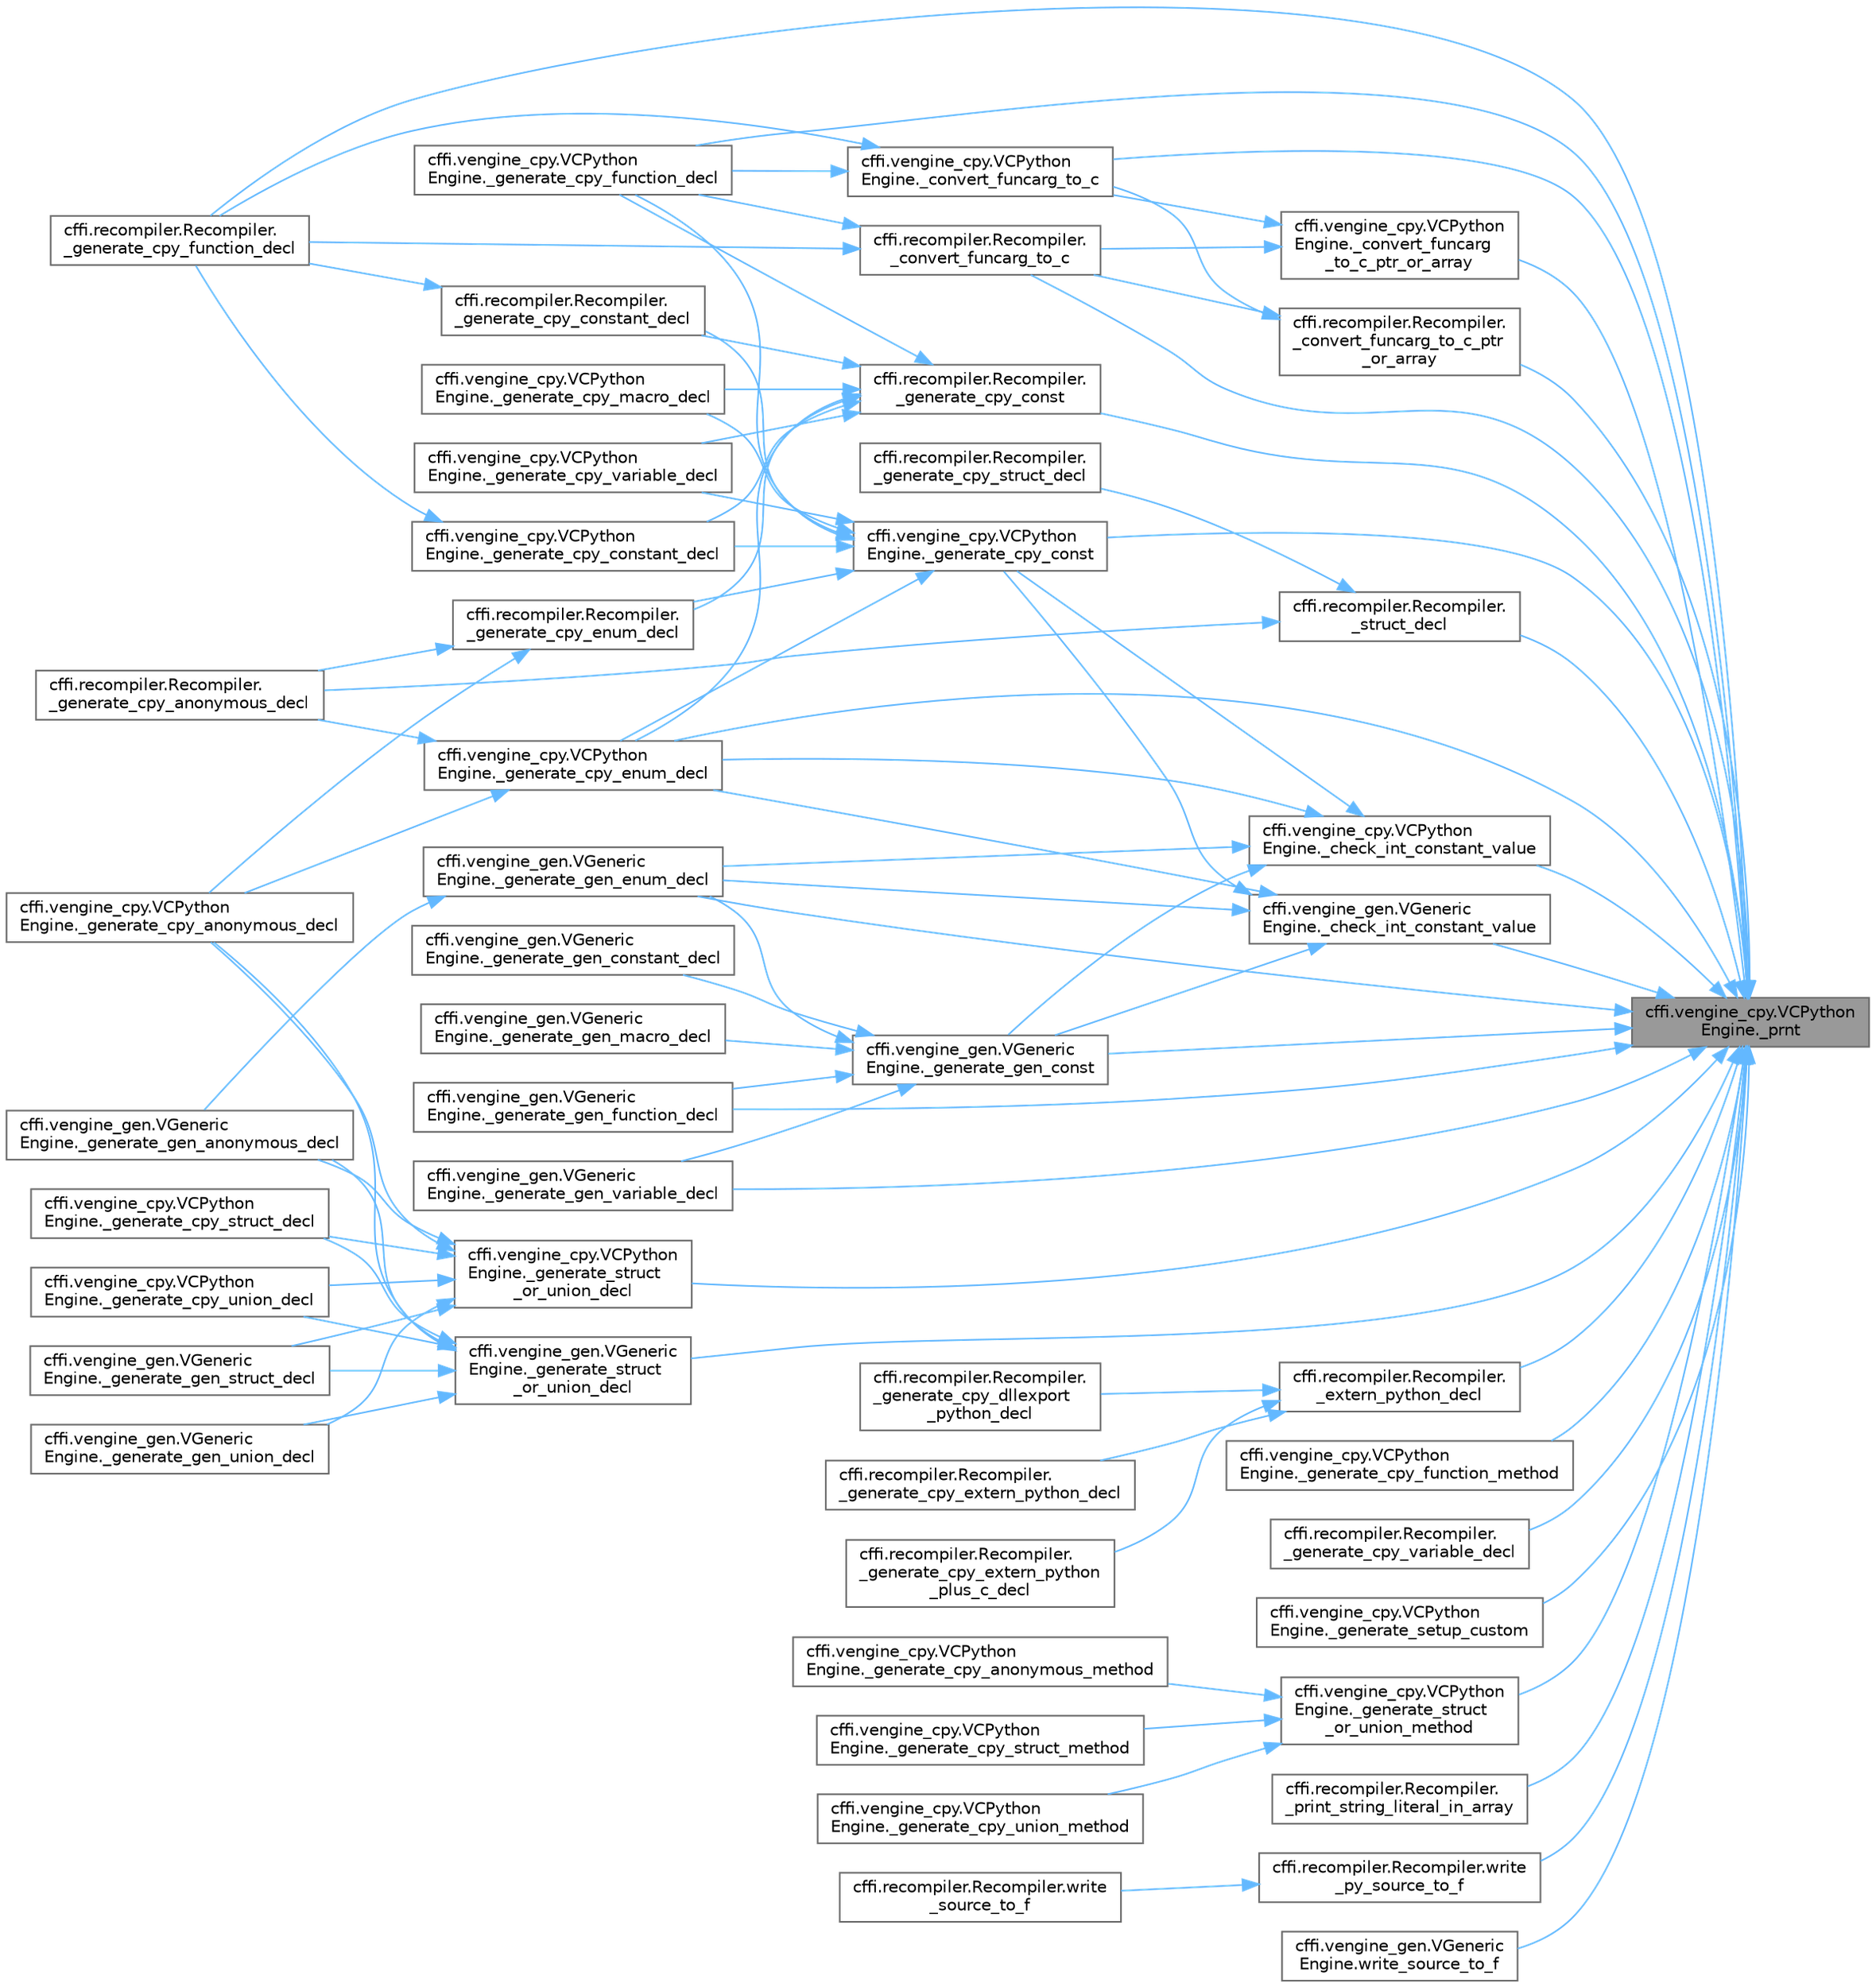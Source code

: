 digraph "cffi.vengine_cpy.VCPythonEngine._prnt"
{
 // LATEX_PDF_SIZE
  bgcolor="transparent";
  edge [fontname=Helvetica,fontsize=10,labelfontname=Helvetica,labelfontsize=10];
  node [fontname=Helvetica,fontsize=10,shape=box,height=0.2,width=0.4];
  rankdir="RL";
  Node1 [id="Node000001",label="cffi.vengine_cpy.VCPython\lEngine._prnt",height=0.2,width=0.4,color="gray40", fillcolor="grey60", style="filled", fontcolor="black",tooltip=" "];
  Node1 -> Node2 [id="edge1_Node000001_Node000002",dir="back",color="steelblue1",style="solid",tooltip=" "];
  Node2 [id="Node000002",label="cffi.vengine_cpy.VCPython\lEngine._check_int_constant_value",height=0.2,width=0.4,color="grey40", fillcolor="white", style="filled",URL="$classcffi_1_1vengine__cpy_1_1_v_c_python_engine.html#abe739a793b6da11582b0f35837d5931b",tooltip=" "];
  Node2 -> Node3 [id="edge2_Node000002_Node000003",dir="back",color="steelblue1",style="solid",tooltip=" "];
  Node3 [id="Node000003",label="cffi.vengine_cpy.VCPython\lEngine._generate_cpy_const",height=0.2,width=0.4,color="grey40", fillcolor="white", style="filled",URL="$classcffi_1_1vengine__cpy_1_1_v_c_python_engine.html#ad497f4a3caab08cfc3c6e2f75ea35e20",tooltip=" "];
  Node3 -> Node4 [id="edge3_Node000003_Node000004",dir="back",color="steelblue1",style="solid",tooltip=" "];
  Node4 [id="Node000004",label="cffi.recompiler.Recompiler.\l_generate_cpy_constant_decl",height=0.2,width=0.4,color="grey40", fillcolor="white", style="filled",URL="$classcffi_1_1recompiler_1_1_recompiler.html#a40ea7ab06c18ad51973815d6d31b612b",tooltip=" "];
  Node4 -> Node5 [id="edge4_Node000004_Node000005",dir="back",color="steelblue1",style="solid",tooltip=" "];
  Node5 [id="Node000005",label="cffi.recompiler.Recompiler.\l_generate_cpy_function_decl",height=0.2,width=0.4,color="grey40", fillcolor="white", style="filled",URL="$classcffi_1_1recompiler_1_1_recompiler.html#a4cca4bf382ed85f6d448484fad7f0570",tooltip=" "];
  Node3 -> Node6 [id="edge5_Node000003_Node000006",dir="back",color="steelblue1",style="solid",tooltip=" "];
  Node6 [id="Node000006",label="cffi.vengine_cpy.VCPython\lEngine._generate_cpy_constant_decl",height=0.2,width=0.4,color="grey40", fillcolor="white", style="filled",URL="$classcffi_1_1vengine__cpy_1_1_v_c_python_engine.html#ac15e9621e03e73142083ebcab3767ac1",tooltip=" "];
  Node6 -> Node5 [id="edge6_Node000006_Node000005",dir="back",color="steelblue1",style="solid",tooltip=" "];
  Node3 -> Node7 [id="edge7_Node000003_Node000007",dir="back",color="steelblue1",style="solid",tooltip=" "];
  Node7 [id="Node000007",label="cffi.recompiler.Recompiler.\l_generate_cpy_enum_decl",height=0.2,width=0.4,color="grey40", fillcolor="white", style="filled",URL="$classcffi_1_1recompiler_1_1_recompiler.html#a22636f7469797360fa642f0284a92773",tooltip=" "];
  Node7 -> Node8 [id="edge8_Node000007_Node000008",dir="back",color="steelblue1",style="solid",tooltip=" "];
  Node8 [id="Node000008",label="cffi.recompiler.Recompiler.\l_generate_cpy_anonymous_decl",height=0.2,width=0.4,color="grey40", fillcolor="white", style="filled",URL="$classcffi_1_1recompiler_1_1_recompiler.html#a43bbfe3ccfca3aab431bd6c2e4a700b5",tooltip=" "];
  Node7 -> Node9 [id="edge9_Node000007_Node000009",dir="back",color="steelblue1",style="solid",tooltip=" "];
  Node9 [id="Node000009",label="cffi.vengine_cpy.VCPython\lEngine._generate_cpy_anonymous_decl",height=0.2,width=0.4,color="grey40", fillcolor="white", style="filled",URL="$classcffi_1_1vengine__cpy_1_1_v_c_python_engine.html#ac5ec7a558a8af73acab99bbefc67bea7",tooltip=" "];
  Node3 -> Node10 [id="edge10_Node000003_Node000010",dir="back",color="steelblue1",style="solid",tooltip=" "];
  Node10 [id="Node000010",label="cffi.vengine_cpy.VCPython\lEngine._generate_cpy_enum_decl",height=0.2,width=0.4,color="grey40", fillcolor="white", style="filled",URL="$classcffi_1_1vengine__cpy_1_1_v_c_python_engine.html#a717919444279e27f9d42f3bb7f566777",tooltip=" "];
  Node10 -> Node8 [id="edge11_Node000010_Node000008",dir="back",color="steelblue1",style="solid",tooltip=" "];
  Node10 -> Node9 [id="edge12_Node000010_Node000009",dir="back",color="steelblue1",style="solid",tooltip=" "];
  Node3 -> Node11 [id="edge13_Node000003_Node000011",dir="back",color="steelblue1",style="solid",tooltip=" "];
  Node11 [id="Node000011",label="cffi.vengine_cpy.VCPython\lEngine._generate_cpy_function_decl",height=0.2,width=0.4,color="grey40", fillcolor="white", style="filled",URL="$classcffi_1_1vengine__cpy_1_1_v_c_python_engine.html#ac9f4a64797eeeb51bfc625dad98c2884",tooltip=" "];
  Node3 -> Node12 [id="edge14_Node000003_Node000012",dir="back",color="steelblue1",style="solid",tooltip=" "];
  Node12 [id="Node000012",label="cffi.vengine_cpy.VCPython\lEngine._generate_cpy_macro_decl",height=0.2,width=0.4,color="grey40", fillcolor="white", style="filled",URL="$classcffi_1_1vengine__cpy_1_1_v_c_python_engine.html#abc011dd7d897204316b04d0a012d313e",tooltip=" "];
  Node3 -> Node13 [id="edge15_Node000003_Node000013",dir="back",color="steelblue1",style="solid",tooltip=" "];
  Node13 [id="Node000013",label="cffi.vengine_cpy.VCPython\lEngine._generate_cpy_variable_decl",height=0.2,width=0.4,color="grey40", fillcolor="white", style="filled",URL="$classcffi_1_1vengine__cpy_1_1_v_c_python_engine.html#a3e75b07086de94ea44ddc28b3aea0d33",tooltip=" "];
  Node2 -> Node10 [id="edge16_Node000002_Node000010",dir="back",color="steelblue1",style="solid",tooltip=" "];
  Node2 -> Node14 [id="edge17_Node000002_Node000014",dir="back",color="steelblue1",style="solid",tooltip=" "];
  Node14 [id="Node000014",label="cffi.vengine_gen.VGeneric\lEngine._generate_gen_const",height=0.2,width=0.4,color="grey40", fillcolor="white", style="filled",URL="$classcffi_1_1vengine__gen_1_1_v_generic_engine.html#aed1489e05a791b88e1f4cdf46eb7567a",tooltip=" "];
  Node14 -> Node15 [id="edge18_Node000014_Node000015",dir="back",color="steelblue1",style="solid",tooltip=" "];
  Node15 [id="Node000015",label="cffi.vengine_gen.VGeneric\lEngine._generate_gen_constant_decl",height=0.2,width=0.4,color="grey40", fillcolor="white", style="filled",URL="$classcffi_1_1vengine__gen_1_1_v_generic_engine.html#a4c3a1732945974030e6fb6a7f589de90",tooltip=" "];
  Node14 -> Node16 [id="edge19_Node000014_Node000016",dir="back",color="steelblue1",style="solid",tooltip=" "];
  Node16 [id="Node000016",label="cffi.vengine_gen.VGeneric\lEngine._generate_gen_enum_decl",height=0.2,width=0.4,color="grey40", fillcolor="white", style="filled",URL="$classcffi_1_1vengine__gen_1_1_v_generic_engine.html#a1641728f5a5eeab060ffa4d24e03da7a",tooltip=" "];
  Node16 -> Node17 [id="edge20_Node000016_Node000017",dir="back",color="steelblue1",style="solid",tooltip=" "];
  Node17 [id="Node000017",label="cffi.vengine_gen.VGeneric\lEngine._generate_gen_anonymous_decl",height=0.2,width=0.4,color="grey40", fillcolor="white", style="filled",URL="$classcffi_1_1vengine__gen_1_1_v_generic_engine.html#ac14be3ad16fc9851d70a30f9af770b85",tooltip=" "];
  Node14 -> Node18 [id="edge21_Node000014_Node000018",dir="back",color="steelblue1",style="solid",tooltip=" "];
  Node18 [id="Node000018",label="cffi.vengine_gen.VGeneric\lEngine._generate_gen_function_decl",height=0.2,width=0.4,color="grey40", fillcolor="white", style="filled",URL="$classcffi_1_1vengine__gen_1_1_v_generic_engine.html#a24185ea6f392575fdb40560fba9e43b9",tooltip=" "];
  Node14 -> Node19 [id="edge22_Node000014_Node000019",dir="back",color="steelblue1",style="solid",tooltip=" "];
  Node19 [id="Node000019",label="cffi.vengine_gen.VGeneric\lEngine._generate_gen_macro_decl",height=0.2,width=0.4,color="grey40", fillcolor="white", style="filled",URL="$classcffi_1_1vengine__gen_1_1_v_generic_engine.html#ab51b2e4b8650a0386df1e661216fdc71",tooltip=" "];
  Node14 -> Node20 [id="edge23_Node000014_Node000020",dir="back",color="steelblue1",style="solid",tooltip=" "];
  Node20 [id="Node000020",label="cffi.vengine_gen.VGeneric\lEngine._generate_gen_variable_decl",height=0.2,width=0.4,color="grey40", fillcolor="white", style="filled",URL="$classcffi_1_1vengine__gen_1_1_v_generic_engine.html#a0d7f8959a1cdb26c44d8db959721c2a8",tooltip=" "];
  Node2 -> Node16 [id="edge24_Node000002_Node000016",dir="back",color="steelblue1",style="solid",tooltip=" "];
  Node1 -> Node21 [id="edge25_Node000001_Node000021",dir="back",color="steelblue1",style="solid",tooltip=" "];
  Node21 [id="Node000021",label="cffi.vengine_gen.VGeneric\lEngine._check_int_constant_value",height=0.2,width=0.4,color="grey40", fillcolor="white", style="filled",URL="$classcffi_1_1vengine__gen_1_1_v_generic_engine.html#aa602fae6282a1b3ee67b87e029c79db7",tooltip=" "];
  Node21 -> Node3 [id="edge26_Node000021_Node000003",dir="back",color="steelblue1",style="solid",tooltip=" "];
  Node21 -> Node10 [id="edge27_Node000021_Node000010",dir="back",color="steelblue1",style="solid",tooltip=" "];
  Node21 -> Node14 [id="edge28_Node000021_Node000014",dir="back",color="steelblue1",style="solid",tooltip=" "];
  Node21 -> Node16 [id="edge29_Node000021_Node000016",dir="back",color="steelblue1",style="solid",tooltip=" "];
  Node1 -> Node22 [id="edge30_Node000001_Node000022",dir="back",color="steelblue1",style="solid",tooltip=" "];
  Node22 [id="Node000022",label="cffi.recompiler.Recompiler.\l_convert_funcarg_to_c",height=0.2,width=0.4,color="grey40", fillcolor="white", style="filled",URL="$classcffi_1_1recompiler_1_1_recompiler.html#af1e4724831edf45f304a17f2a8b3c745",tooltip=" "];
  Node22 -> Node5 [id="edge31_Node000022_Node000005",dir="back",color="steelblue1",style="solid",tooltip=" "];
  Node22 -> Node11 [id="edge32_Node000022_Node000011",dir="back",color="steelblue1",style="solid",tooltip=" "];
  Node1 -> Node23 [id="edge33_Node000001_Node000023",dir="back",color="steelblue1",style="solid",tooltip=" "];
  Node23 [id="Node000023",label="cffi.vengine_cpy.VCPython\lEngine._convert_funcarg_to_c",height=0.2,width=0.4,color="grey40", fillcolor="white", style="filled",URL="$classcffi_1_1vengine__cpy_1_1_v_c_python_engine.html#a1e91975986ad7265f049ed2e3e3076bc",tooltip=" "];
  Node23 -> Node5 [id="edge34_Node000023_Node000005",dir="back",color="steelblue1",style="solid",tooltip=" "];
  Node23 -> Node11 [id="edge35_Node000023_Node000011",dir="back",color="steelblue1",style="solid",tooltip=" "];
  Node1 -> Node24 [id="edge36_Node000001_Node000024",dir="back",color="steelblue1",style="solid",tooltip=" "];
  Node24 [id="Node000024",label="cffi.recompiler.Recompiler.\l_convert_funcarg_to_c_ptr\l_or_array",height=0.2,width=0.4,color="grey40", fillcolor="white", style="filled",URL="$classcffi_1_1recompiler_1_1_recompiler.html#a3ca515876b6f3928f7703e4d08fc0b64",tooltip=" "];
  Node24 -> Node22 [id="edge37_Node000024_Node000022",dir="back",color="steelblue1",style="solid",tooltip=" "];
  Node24 -> Node23 [id="edge38_Node000024_Node000023",dir="back",color="steelblue1",style="solid",tooltip=" "];
  Node1 -> Node25 [id="edge39_Node000001_Node000025",dir="back",color="steelblue1",style="solid",tooltip=" "];
  Node25 [id="Node000025",label="cffi.vengine_cpy.VCPython\lEngine._convert_funcarg\l_to_c_ptr_or_array",height=0.2,width=0.4,color="grey40", fillcolor="white", style="filled",URL="$classcffi_1_1vengine__cpy_1_1_v_c_python_engine.html#ab15975e87078f060cc695ca5349defe4",tooltip=" "];
  Node25 -> Node22 [id="edge40_Node000025_Node000022",dir="back",color="steelblue1",style="solid",tooltip=" "];
  Node25 -> Node23 [id="edge41_Node000025_Node000023",dir="back",color="steelblue1",style="solid",tooltip=" "];
  Node1 -> Node26 [id="edge42_Node000001_Node000026",dir="back",color="steelblue1",style="solid",tooltip=" "];
  Node26 [id="Node000026",label="cffi.recompiler.Recompiler.\l_extern_python_decl",height=0.2,width=0.4,color="grey40", fillcolor="white", style="filled",URL="$classcffi_1_1recompiler_1_1_recompiler.html#a78b86ae1f15bf1f7d0b8346b1920e3d4",tooltip=" "];
  Node26 -> Node27 [id="edge43_Node000026_Node000027",dir="back",color="steelblue1",style="solid",tooltip=" "];
  Node27 [id="Node000027",label="cffi.recompiler.Recompiler.\l_generate_cpy_dllexport\l_python_decl",height=0.2,width=0.4,color="grey40", fillcolor="white", style="filled",URL="$classcffi_1_1recompiler_1_1_recompiler.html#aa01b45831ab1f8264a48a07d6476050e",tooltip=" "];
  Node26 -> Node28 [id="edge44_Node000026_Node000028",dir="back",color="steelblue1",style="solid",tooltip=" "];
  Node28 [id="Node000028",label="cffi.recompiler.Recompiler.\l_generate_cpy_extern_python_decl",height=0.2,width=0.4,color="grey40", fillcolor="white", style="filled",URL="$classcffi_1_1recompiler_1_1_recompiler.html#a805a7482cca82fe2b97a4434c26d8fb7",tooltip=" "];
  Node26 -> Node29 [id="edge45_Node000026_Node000029",dir="back",color="steelblue1",style="solid",tooltip=" "];
  Node29 [id="Node000029",label="cffi.recompiler.Recompiler.\l_generate_cpy_extern_python\l_plus_c_decl",height=0.2,width=0.4,color="grey40", fillcolor="white", style="filled",URL="$classcffi_1_1recompiler_1_1_recompiler.html#abf69d2835f119c28f5c2f135f087834b",tooltip=" "];
  Node1 -> Node30 [id="edge46_Node000001_Node000030",dir="back",color="steelblue1",style="solid",tooltip=" "];
  Node30 [id="Node000030",label="cffi.recompiler.Recompiler.\l_generate_cpy_const",height=0.2,width=0.4,color="grey40", fillcolor="white", style="filled",URL="$classcffi_1_1recompiler_1_1_recompiler.html#ac5918c6e9d10e056611e05ac34e26cba",tooltip=" "];
  Node30 -> Node4 [id="edge47_Node000030_Node000004",dir="back",color="steelblue1",style="solid",tooltip=" "];
  Node30 -> Node6 [id="edge48_Node000030_Node000006",dir="back",color="steelblue1",style="solid",tooltip=" "];
  Node30 -> Node7 [id="edge49_Node000030_Node000007",dir="back",color="steelblue1",style="solid",tooltip=" "];
  Node30 -> Node10 [id="edge50_Node000030_Node000010",dir="back",color="steelblue1",style="solid",tooltip=" "];
  Node30 -> Node11 [id="edge51_Node000030_Node000011",dir="back",color="steelblue1",style="solid",tooltip=" "];
  Node30 -> Node12 [id="edge52_Node000030_Node000012",dir="back",color="steelblue1",style="solid",tooltip=" "];
  Node30 -> Node13 [id="edge53_Node000030_Node000013",dir="back",color="steelblue1",style="solid",tooltip=" "];
  Node1 -> Node3 [id="edge54_Node000001_Node000003",dir="back",color="steelblue1",style="solid",tooltip=" "];
  Node1 -> Node10 [id="edge55_Node000001_Node000010",dir="back",color="steelblue1",style="solid",tooltip=" "];
  Node1 -> Node5 [id="edge56_Node000001_Node000005",dir="back",color="steelblue1",style="solid",tooltip=" "];
  Node1 -> Node11 [id="edge57_Node000001_Node000011",dir="back",color="steelblue1",style="solid",tooltip=" "];
  Node1 -> Node31 [id="edge58_Node000001_Node000031",dir="back",color="steelblue1",style="solid",tooltip=" "];
  Node31 [id="Node000031",label="cffi.vengine_cpy.VCPython\lEngine._generate_cpy_function_method",height=0.2,width=0.4,color="grey40", fillcolor="white", style="filled",URL="$classcffi_1_1vengine__cpy_1_1_v_c_python_engine.html#a7b97c9d53cb1172d17d061db1f6c299e",tooltip=" "];
  Node1 -> Node32 [id="edge59_Node000001_Node000032",dir="back",color="steelblue1",style="solid",tooltip=" "];
  Node32 [id="Node000032",label="cffi.recompiler.Recompiler.\l_generate_cpy_variable_decl",height=0.2,width=0.4,color="grey40", fillcolor="white", style="filled",URL="$classcffi_1_1recompiler_1_1_recompiler.html#ac4621975d74bccbcc55ab6a5b8b61c61",tooltip=" "];
  Node1 -> Node14 [id="edge60_Node000001_Node000014",dir="back",color="steelblue1",style="solid",tooltip=" "];
  Node1 -> Node16 [id="edge61_Node000001_Node000016",dir="back",color="steelblue1",style="solid",tooltip=" "];
  Node1 -> Node18 [id="edge62_Node000001_Node000018",dir="back",color="steelblue1",style="solid",tooltip=" "];
  Node1 -> Node20 [id="edge63_Node000001_Node000020",dir="back",color="steelblue1",style="solid",tooltip=" "];
  Node1 -> Node33 [id="edge64_Node000001_Node000033",dir="back",color="steelblue1",style="solid",tooltip=" "];
  Node33 [id="Node000033",label="cffi.vengine_cpy.VCPython\lEngine._generate_setup_custom",height=0.2,width=0.4,color="grey40", fillcolor="white", style="filled",URL="$classcffi_1_1vengine__cpy_1_1_v_c_python_engine.html#ac446462e38088a7b329e4558fd4d2473",tooltip=" "];
  Node1 -> Node34 [id="edge65_Node000001_Node000034",dir="back",color="steelblue1",style="solid",tooltip=" "];
  Node34 [id="Node000034",label="cffi.vengine_cpy.VCPython\lEngine._generate_struct\l_or_union_decl",height=0.2,width=0.4,color="grey40", fillcolor="white", style="filled",URL="$classcffi_1_1vengine__cpy_1_1_v_c_python_engine.html#a08fee024c65705da9500b7178ef2c3ad",tooltip=" "];
  Node34 -> Node9 [id="edge66_Node000034_Node000009",dir="back",color="steelblue1",style="solid",tooltip=" "];
  Node34 -> Node35 [id="edge67_Node000034_Node000035",dir="back",color="steelblue1",style="solid",tooltip=" "];
  Node35 [id="Node000035",label="cffi.vengine_cpy.VCPython\lEngine._generate_cpy_struct_decl",height=0.2,width=0.4,color="grey40", fillcolor="white", style="filled",URL="$classcffi_1_1vengine__cpy_1_1_v_c_python_engine.html#ab644c96a2fe3aea350a00200fd87d37b",tooltip=" "];
  Node34 -> Node36 [id="edge68_Node000034_Node000036",dir="back",color="steelblue1",style="solid",tooltip=" "];
  Node36 [id="Node000036",label="cffi.vengine_cpy.VCPython\lEngine._generate_cpy_union_decl",height=0.2,width=0.4,color="grey40", fillcolor="white", style="filled",URL="$classcffi_1_1vengine__cpy_1_1_v_c_python_engine.html#a57b85824e8d6b7c25074707aee773753",tooltip=" "];
  Node34 -> Node17 [id="edge69_Node000034_Node000017",dir="back",color="steelblue1",style="solid",tooltip=" "];
  Node34 -> Node37 [id="edge70_Node000034_Node000037",dir="back",color="steelblue1",style="solid",tooltip=" "];
  Node37 [id="Node000037",label="cffi.vengine_gen.VGeneric\lEngine._generate_gen_struct_decl",height=0.2,width=0.4,color="grey40", fillcolor="white", style="filled",URL="$classcffi_1_1vengine__gen_1_1_v_generic_engine.html#ad2088623863e96448643fec1d78727b6",tooltip=" "];
  Node34 -> Node38 [id="edge71_Node000034_Node000038",dir="back",color="steelblue1",style="solid",tooltip=" "];
  Node38 [id="Node000038",label="cffi.vengine_gen.VGeneric\lEngine._generate_gen_union_decl",height=0.2,width=0.4,color="grey40", fillcolor="white", style="filled",URL="$classcffi_1_1vengine__gen_1_1_v_generic_engine.html#a9ef06560905455dd951b7c8d2fb6361f",tooltip=" "];
  Node1 -> Node39 [id="edge72_Node000001_Node000039",dir="back",color="steelblue1",style="solid",tooltip=" "];
  Node39 [id="Node000039",label="cffi.vengine_gen.VGeneric\lEngine._generate_struct\l_or_union_decl",height=0.2,width=0.4,color="grey40", fillcolor="white", style="filled",URL="$classcffi_1_1vengine__gen_1_1_v_generic_engine.html#a6dc436f52099f3de0e64f006e10385f0",tooltip=" "];
  Node39 -> Node9 [id="edge73_Node000039_Node000009",dir="back",color="steelblue1",style="solid",tooltip=" "];
  Node39 -> Node35 [id="edge74_Node000039_Node000035",dir="back",color="steelblue1",style="solid",tooltip=" "];
  Node39 -> Node36 [id="edge75_Node000039_Node000036",dir="back",color="steelblue1",style="solid",tooltip=" "];
  Node39 -> Node17 [id="edge76_Node000039_Node000017",dir="back",color="steelblue1",style="solid",tooltip=" "];
  Node39 -> Node37 [id="edge77_Node000039_Node000037",dir="back",color="steelblue1",style="solid",tooltip=" "];
  Node39 -> Node38 [id="edge78_Node000039_Node000038",dir="back",color="steelblue1",style="solid",tooltip=" "];
  Node1 -> Node40 [id="edge79_Node000001_Node000040",dir="back",color="steelblue1",style="solid",tooltip=" "];
  Node40 [id="Node000040",label="cffi.vengine_cpy.VCPython\lEngine._generate_struct\l_or_union_method",height=0.2,width=0.4,color="grey40", fillcolor="white", style="filled",URL="$classcffi_1_1vengine__cpy_1_1_v_c_python_engine.html#aa85e98490c51f662a9bd8f0f6a4be561",tooltip=" "];
  Node40 -> Node41 [id="edge80_Node000040_Node000041",dir="back",color="steelblue1",style="solid",tooltip=" "];
  Node41 [id="Node000041",label="cffi.vengine_cpy.VCPython\lEngine._generate_cpy_anonymous_method",height=0.2,width=0.4,color="grey40", fillcolor="white", style="filled",URL="$classcffi_1_1vengine__cpy_1_1_v_c_python_engine.html#a6e6483d8235e10ff6387e74e801f5ef9",tooltip=" "];
  Node40 -> Node42 [id="edge81_Node000040_Node000042",dir="back",color="steelblue1",style="solid",tooltip=" "];
  Node42 [id="Node000042",label="cffi.vengine_cpy.VCPython\lEngine._generate_cpy_struct_method",height=0.2,width=0.4,color="grey40", fillcolor="white", style="filled",URL="$classcffi_1_1vengine__cpy_1_1_v_c_python_engine.html#a7c2982086b6fef217a823e6113ab571a",tooltip=" "];
  Node40 -> Node43 [id="edge82_Node000040_Node000043",dir="back",color="steelblue1",style="solid",tooltip=" "];
  Node43 [id="Node000043",label="cffi.vengine_cpy.VCPython\lEngine._generate_cpy_union_method",height=0.2,width=0.4,color="grey40", fillcolor="white", style="filled",URL="$classcffi_1_1vengine__cpy_1_1_v_c_python_engine.html#a19a8100e3ef3ba0f28d7f71b510c35ff",tooltip=" "];
  Node1 -> Node44 [id="edge83_Node000001_Node000044",dir="back",color="steelblue1",style="solid",tooltip=" "];
  Node44 [id="Node000044",label="cffi.recompiler.Recompiler.\l_print_string_literal_in_array",height=0.2,width=0.4,color="grey40", fillcolor="white", style="filled",URL="$classcffi_1_1recompiler_1_1_recompiler.html#a92dad19cad9146741b9c6e9d0baeaf26",tooltip=" "];
  Node1 -> Node45 [id="edge84_Node000001_Node000045",dir="back",color="steelblue1",style="solid",tooltip=" "];
  Node45 [id="Node000045",label="cffi.recompiler.Recompiler.\l_struct_decl",height=0.2,width=0.4,color="grey40", fillcolor="white", style="filled",URL="$classcffi_1_1recompiler_1_1_recompiler.html#ad0ea113c12db39b931ca1f481d09eb89",tooltip=" "];
  Node45 -> Node8 [id="edge85_Node000045_Node000008",dir="back",color="steelblue1",style="solid",tooltip=" "];
  Node45 -> Node46 [id="edge86_Node000045_Node000046",dir="back",color="steelblue1",style="solid",tooltip=" "];
  Node46 [id="Node000046",label="cffi.recompiler.Recompiler.\l_generate_cpy_struct_decl",height=0.2,width=0.4,color="grey40", fillcolor="white", style="filled",URL="$classcffi_1_1recompiler_1_1_recompiler.html#ac57b91e11c40c2e9687b4e5d5c1c9ec0",tooltip=" "];
  Node1 -> Node47 [id="edge87_Node000001_Node000047",dir="back",color="steelblue1",style="solid",tooltip=" "];
  Node47 [id="Node000047",label="cffi.recompiler.Recompiler.write\l_py_source_to_f",height=0.2,width=0.4,color="grey40", fillcolor="white", style="filled",URL="$classcffi_1_1recompiler_1_1_recompiler.html#a3c2197e848fd8ebea6436b577b6d54e1",tooltip=" "];
  Node47 -> Node48 [id="edge88_Node000047_Node000048",dir="back",color="steelblue1",style="solid",tooltip=" "];
  Node48 [id="Node000048",label="cffi.recompiler.Recompiler.write\l_source_to_f",height=0.2,width=0.4,color="grey40", fillcolor="white", style="filled",URL="$classcffi_1_1recompiler_1_1_recompiler.html#a313e0ac285fb72589a9ab2ed9e534769",tooltip=" "];
  Node1 -> Node49 [id="edge89_Node000001_Node000049",dir="back",color="steelblue1",style="solid",tooltip=" "];
  Node49 [id="Node000049",label="cffi.vengine_gen.VGeneric\lEngine.write_source_to_f",height=0.2,width=0.4,color="grey40", fillcolor="white", style="filled",URL="$classcffi_1_1vengine__gen_1_1_v_generic_engine.html#ae52fd26c009fe7ed3e0e85fce92286c9",tooltip=" "];
}
